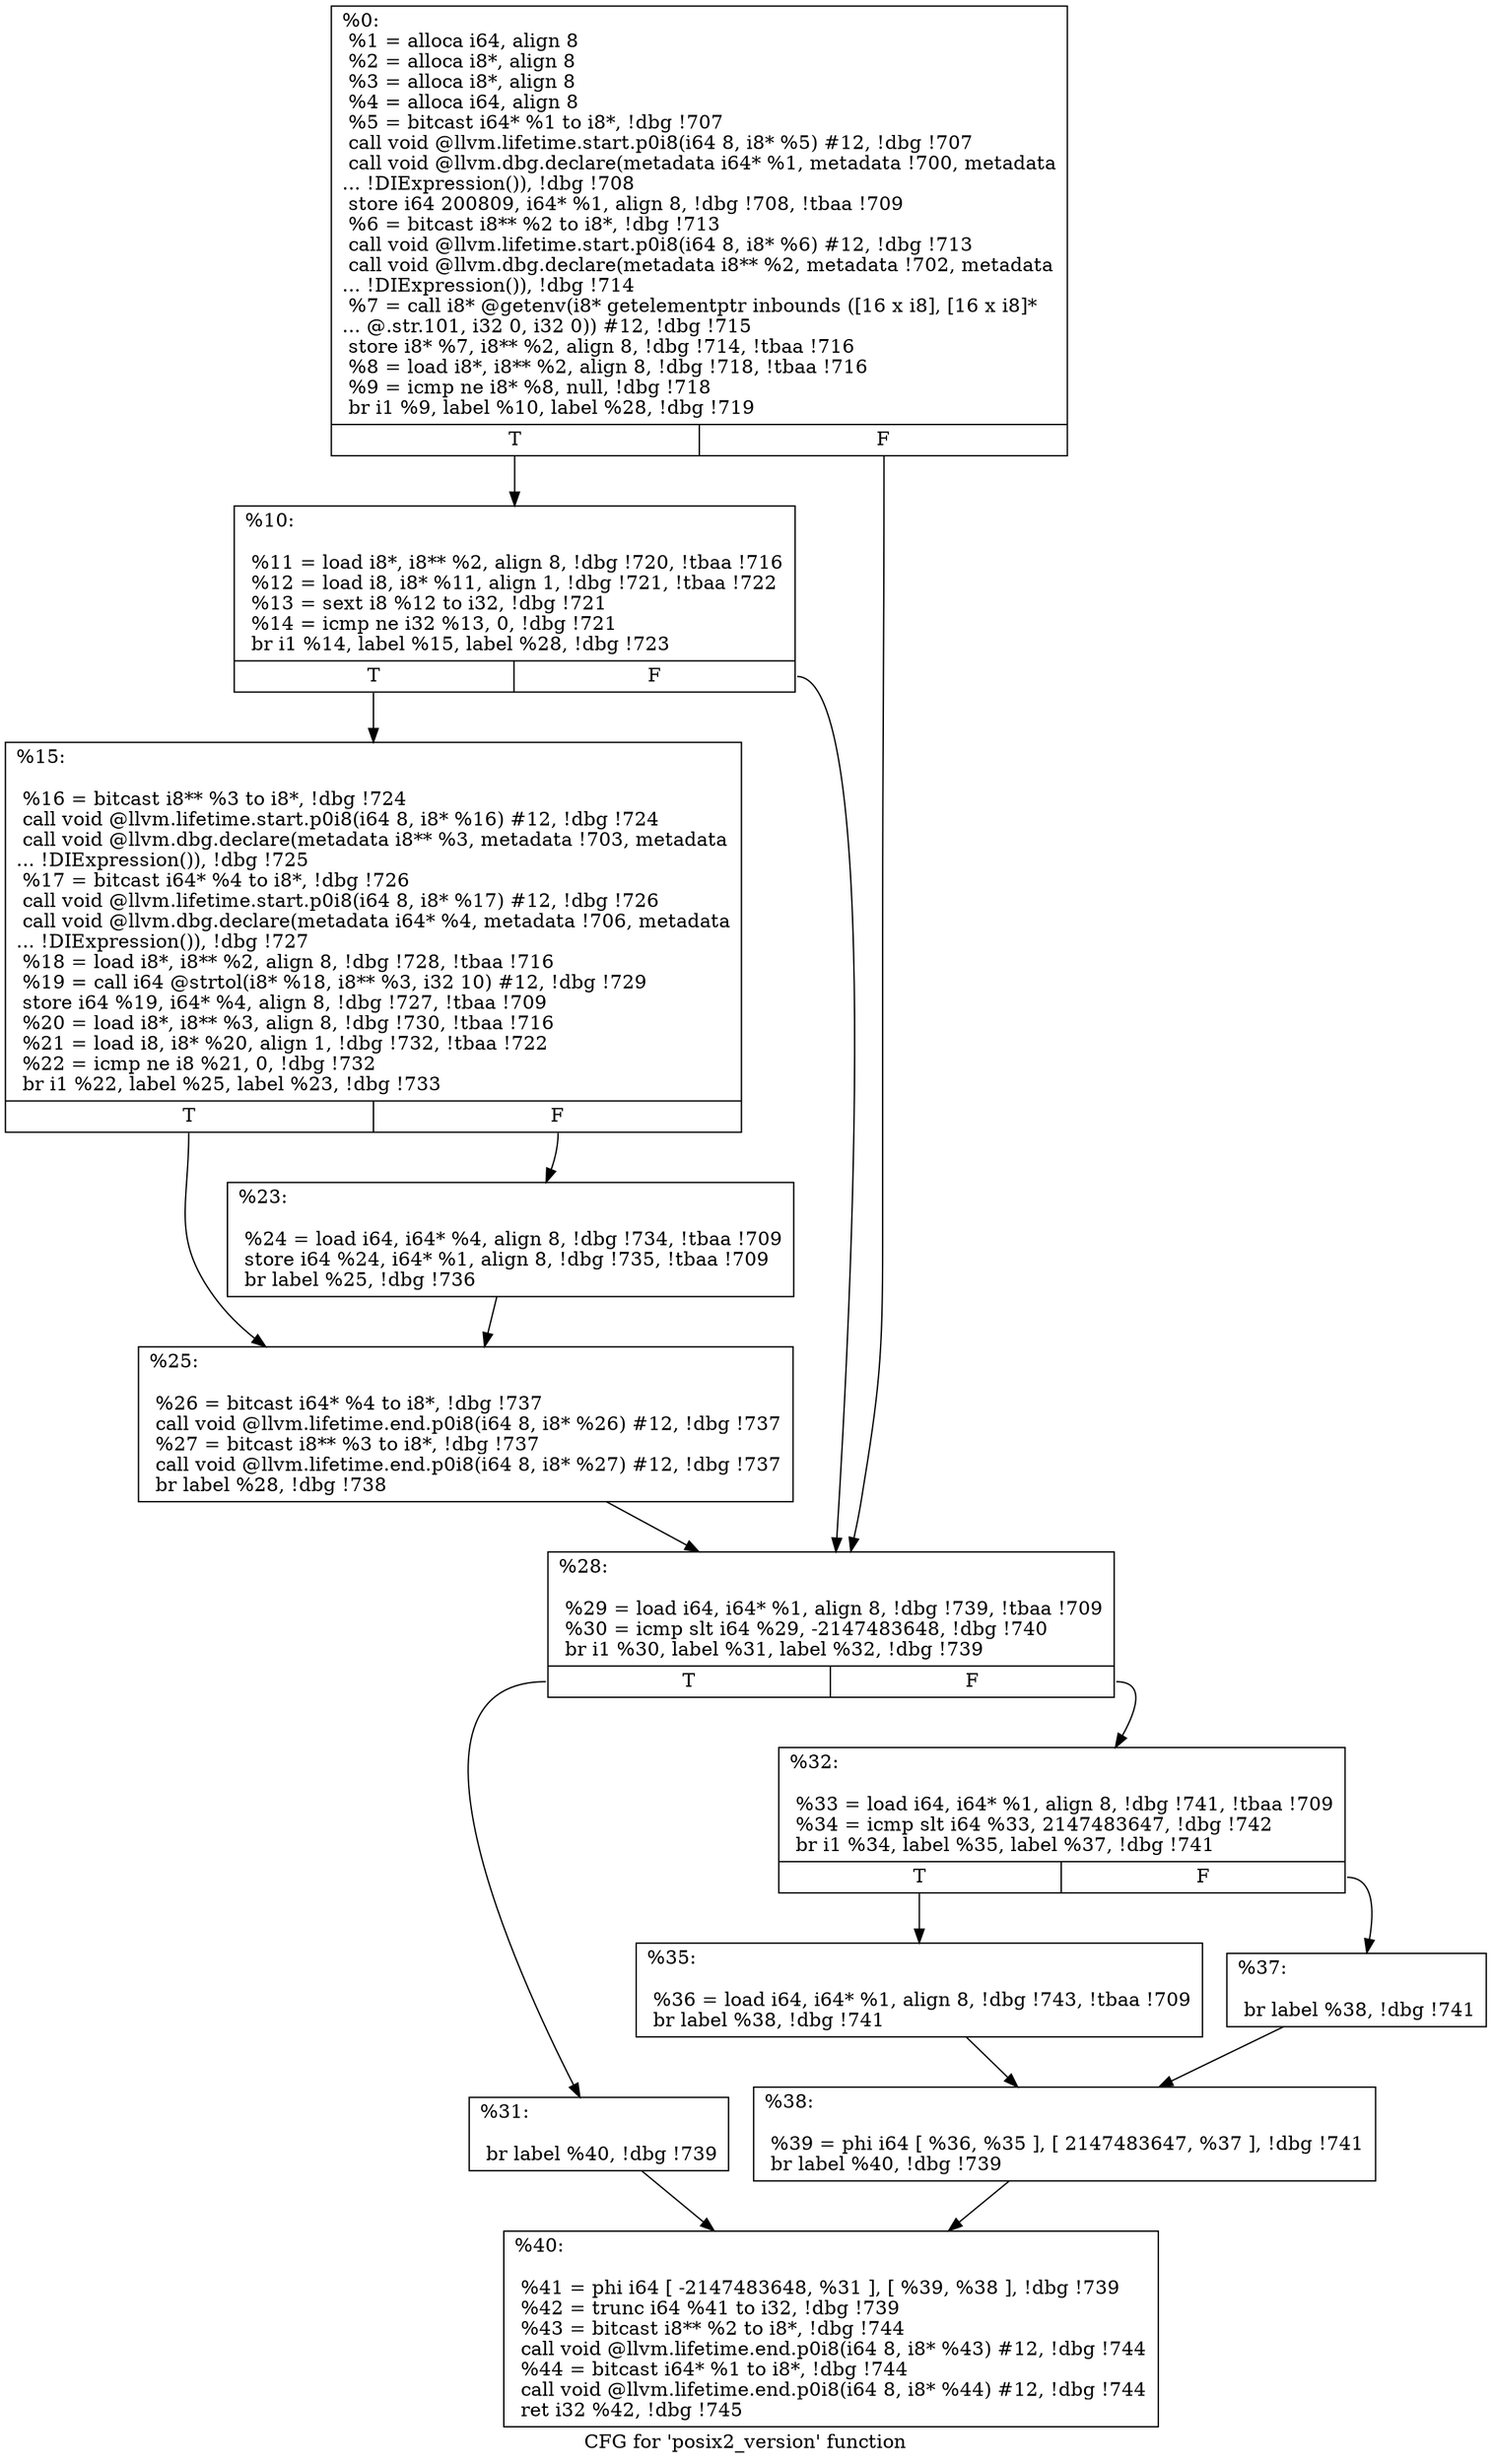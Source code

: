 digraph "CFG for 'posix2_version' function" {
	label="CFG for 'posix2_version' function";

	Node0x1bc5390 [shape=record,label="{%0:\l  %1 = alloca i64, align 8\l  %2 = alloca i8*, align 8\l  %3 = alloca i8*, align 8\l  %4 = alloca i64, align 8\l  %5 = bitcast i64* %1 to i8*, !dbg !707\l  call void @llvm.lifetime.start.p0i8(i64 8, i8* %5) #12, !dbg !707\l  call void @llvm.dbg.declare(metadata i64* %1, metadata !700, metadata\l... !DIExpression()), !dbg !708\l  store i64 200809, i64* %1, align 8, !dbg !708, !tbaa !709\l  %6 = bitcast i8** %2 to i8*, !dbg !713\l  call void @llvm.lifetime.start.p0i8(i64 8, i8* %6) #12, !dbg !713\l  call void @llvm.dbg.declare(metadata i8** %2, metadata !702, metadata\l... !DIExpression()), !dbg !714\l  %7 = call i8* @getenv(i8* getelementptr inbounds ([16 x i8], [16 x i8]*\l... @.str.101, i32 0, i32 0)) #12, !dbg !715\l  store i8* %7, i8** %2, align 8, !dbg !714, !tbaa !716\l  %8 = load i8*, i8** %2, align 8, !dbg !718, !tbaa !716\l  %9 = icmp ne i8* %8, null, !dbg !718\l  br i1 %9, label %10, label %28, !dbg !719\l|{<s0>T|<s1>F}}"];
	Node0x1bc5390:s0 -> Node0x1bc5450;
	Node0x1bc5390:s1 -> Node0x1bc5590;
	Node0x1bc5450 [shape=record,label="{%10:\l\l  %11 = load i8*, i8** %2, align 8, !dbg !720, !tbaa !716\l  %12 = load i8, i8* %11, align 1, !dbg !721, !tbaa !722\l  %13 = sext i8 %12 to i32, !dbg !721\l  %14 = icmp ne i32 %13, 0, !dbg !721\l  br i1 %14, label %15, label %28, !dbg !723\l|{<s0>T|<s1>F}}"];
	Node0x1bc5450:s0 -> Node0x1bc54a0;
	Node0x1bc5450:s1 -> Node0x1bc5590;
	Node0x1bc54a0 [shape=record,label="{%15:\l\l  %16 = bitcast i8** %3 to i8*, !dbg !724\l  call void @llvm.lifetime.start.p0i8(i64 8, i8* %16) #12, !dbg !724\l  call void @llvm.dbg.declare(metadata i8** %3, metadata !703, metadata\l... !DIExpression()), !dbg !725\l  %17 = bitcast i64* %4 to i8*, !dbg !726\l  call void @llvm.lifetime.start.p0i8(i64 8, i8* %17) #12, !dbg !726\l  call void @llvm.dbg.declare(metadata i64* %4, metadata !706, metadata\l... !DIExpression()), !dbg !727\l  %18 = load i8*, i8** %2, align 8, !dbg !728, !tbaa !716\l  %19 = call i64 @strtol(i8* %18, i8** %3, i32 10) #12, !dbg !729\l  store i64 %19, i64* %4, align 8, !dbg !727, !tbaa !709\l  %20 = load i8*, i8** %3, align 8, !dbg !730, !tbaa !716\l  %21 = load i8, i8* %20, align 1, !dbg !732, !tbaa !722\l  %22 = icmp ne i8 %21, 0, !dbg !732\l  br i1 %22, label %25, label %23, !dbg !733\l|{<s0>T|<s1>F}}"];
	Node0x1bc54a0:s0 -> Node0x1bc5540;
	Node0x1bc54a0:s1 -> Node0x1bc54f0;
	Node0x1bc54f0 [shape=record,label="{%23:\l\l  %24 = load i64, i64* %4, align 8, !dbg !734, !tbaa !709\l  store i64 %24, i64* %1, align 8, !dbg !735, !tbaa !709\l  br label %25, !dbg !736\l}"];
	Node0x1bc54f0 -> Node0x1bc5540;
	Node0x1bc5540 [shape=record,label="{%25:\l\l  %26 = bitcast i64* %4 to i8*, !dbg !737\l  call void @llvm.lifetime.end.p0i8(i64 8, i8* %26) #12, !dbg !737\l  %27 = bitcast i8** %3 to i8*, !dbg !737\l  call void @llvm.lifetime.end.p0i8(i64 8, i8* %27) #12, !dbg !737\l  br label %28, !dbg !738\l}"];
	Node0x1bc5540 -> Node0x1bc5590;
	Node0x1bc5590 [shape=record,label="{%28:\l\l  %29 = load i64, i64* %1, align 8, !dbg !739, !tbaa !709\l  %30 = icmp slt i64 %29, -2147483648, !dbg !740\l  br i1 %30, label %31, label %32, !dbg !739\l|{<s0>T|<s1>F}}"];
	Node0x1bc5590:s0 -> Node0x1bc55e0;
	Node0x1bc5590:s1 -> Node0x1bc5630;
	Node0x1bc55e0 [shape=record,label="{%31:\l\l  br label %40, !dbg !739\l}"];
	Node0x1bc55e0 -> Node0x1bc5770;
	Node0x1bc5630 [shape=record,label="{%32:\l\l  %33 = load i64, i64* %1, align 8, !dbg !741, !tbaa !709\l  %34 = icmp slt i64 %33, 2147483647, !dbg !742\l  br i1 %34, label %35, label %37, !dbg !741\l|{<s0>T|<s1>F}}"];
	Node0x1bc5630:s0 -> Node0x1bc5680;
	Node0x1bc5630:s1 -> Node0x1bc56d0;
	Node0x1bc5680 [shape=record,label="{%35:\l\l  %36 = load i64, i64* %1, align 8, !dbg !743, !tbaa !709\l  br label %38, !dbg !741\l}"];
	Node0x1bc5680 -> Node0x1bc5720;
	Node0x1bc56d0 [shape=record,label="{%37:\l\l  br label %38, !dbg !741\l}"];
	Node0x1bc56d0 -> Node0x1bc5720;
	Node0x1bc5720 [shape=record,label="{%38:\l\l  %39 = phi i64 [ %36, %35 ], [ 2147483647, %37 ], !dbg !741\l  br label %40, !dbg !739\l}"];
	Node0x1bc5720 -> Node0x1bc5770;
	Node0x1bc5770 [shape=record,label="{%40:\l\l  %41 = phi i64 [ -2147483648, %31 ], [ %39, %38 ], !dbg !739\l  %42 = trunc i64 %41 to i32, !dbg !739\l  %43 = bitcast i8** %2 to i8*, !dbg !744\l  call void @llvm.lifetime.end.p0i8(i64 8, i8* %43) #12, !dbg !744\l  %44 = bitcast i64* %1 to i8*, !dbg !744\l  call void @llvm.lifetime.end.p0i8(i64 8, i8* %44) #12, !dbg !744\l  ret i32 %42, !dbg !745\l}"];
}
